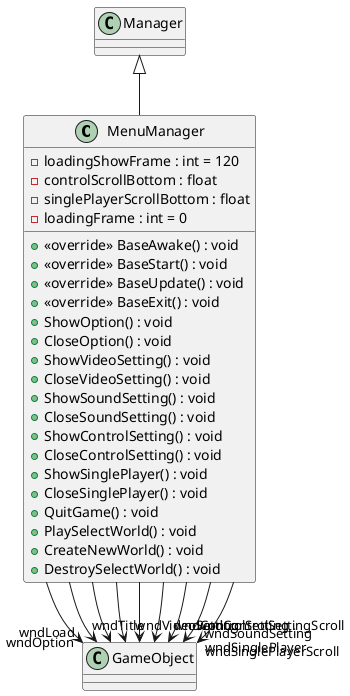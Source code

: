 @startuml
class MenuManager {
    - loadingShowFrame : int = 120
    - controlScrollBottom : float
    - singlePlayerScrollBottom : float
    - loadingFrame : int = 0
    + <<override>> BaseAwake() : void
    + <<override>> BaseStart() : void
    + <<override>> BaseUpdate() : void
    + <<override>> BaseExit() : void
    + ShowOption() : void
    + CloseOption() : void
    + ShowVideoSetting() : void
    + CloseVideoSetting() : void
    + ShowSoundSetting() : void
    + CloseSoundSetting() : void
    + ShowControlSetting() : void
    + CloseControlSetting() : void
    + ShowSinglePlayer() : void
    + CloseSinglePlayer() : void
    + QuitGame() : void
    + PlaySelectWorld() : void
    + CreateNewWorld() : void
    + DestroySelectWorld() : void
}
Manager <|-- MenuManager
MenuManager --> "wndLoad" GameObject
MenuManager --> "wndTitle" GameObject
MenuManager --> "wndOption" GameObject
MenuManager --> "wndVideoSetting" GameObject
MenuManager --> "wndSoundSetting" GameObject
MenuManager --> "wndControlSetting" GameObject
MenuManager --> "wndControlSettingScroll" GameObject
MenuManager --> "wndSinglePlayer" GameObject
MenuManager --> "wndSinglePlayerScroll" GameObject
@enduml
